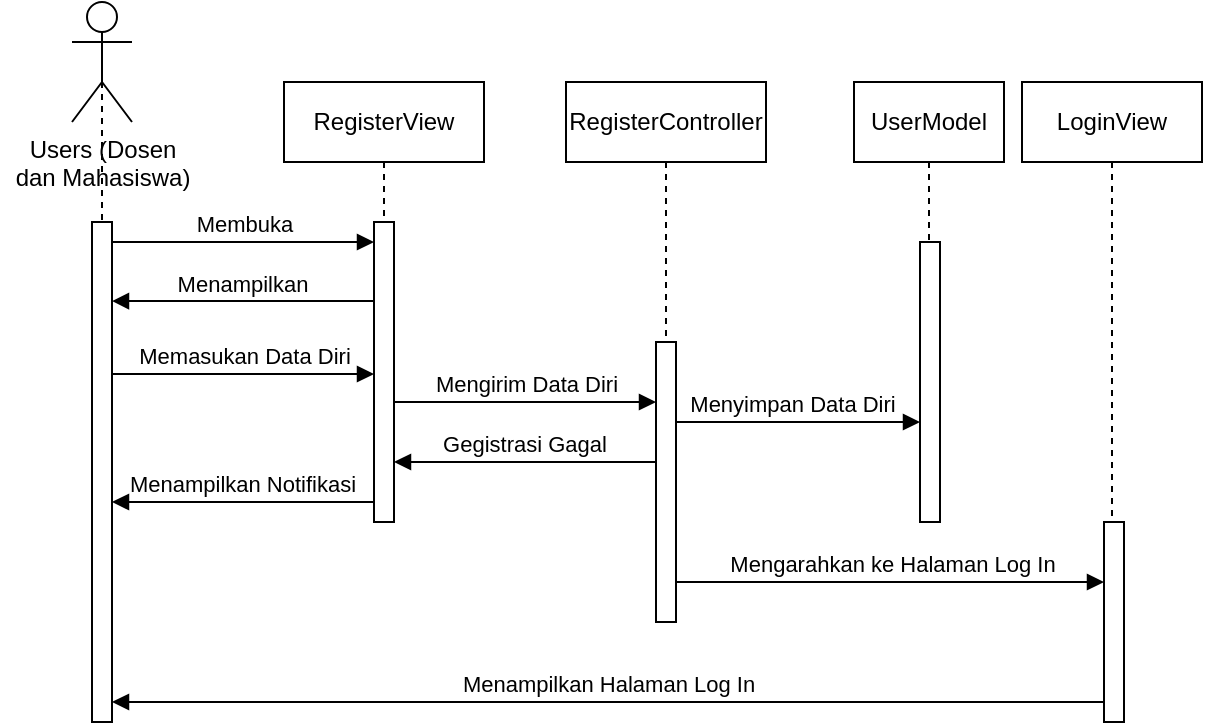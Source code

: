<mxfile version="24.6.3" type="device" pages="3">
  <diagram id="eoxbRWGF0-TOur3BVMoX" name="SequensRegistrasi">
    <mxGraphModel dx="1868" dy="-682" grid="1" gridSize="10" guides="1" tooltips="1" connect="1" arrows="1" fold="1" page="1" pageScale="1" pageWidth="850" pageHeight="1100" math="0" shadow="0">
      <root>
        <mxCell id="0" />
        <mxCell id="1" parent="0" />
        <mxCell id="D6V8cWh_HDPiXtcPG1f6-1" value="RegisterView" style="shape=umlLifeline;perimeter=lifelinePerimeter;whiteSpace=wrap;html=1;container=0;dropTarget=0;collapsible=0;recursiveResize=0;outlineConnect=0;portConstraint=eastwest;newEdgeStyle={&quot;edgeStyle&quot;:&quot;elbowEdgeStyle&quot;,&quot;elbow&quot;:&quot;vertical&quot;,&quot;curved&quot;:0,&quot;rounded&quot;:0};shadow=0;" parent="1" vertex="1">
          <mxGeometry x="56" y="1410" width="100" height="220" as="geometry" />
        </mxCell>
        <mxCell id="D6V8cWh_HDPiXtcPG1f6-2" value="" style="html=1;points=[];perimeter=orthogonalPerimeter;outlineConnect=0;targetShapes=umlLifeline;portConstraint=eastwest;newEdgeStyle={&quot;edgeStyle&quot;:&quot;elbowEdgeStyle&quot;,&quot;elbow&quot;:&quot;vertical&quot;,&quot;curved&quot;:0,&quot;rounded&quot;:0};" parent="D6V8cWh_HDPiXtcPG1f6-1" vertex="1">
          <mxGeometry x="45" y="70" width="10" height="150" as="geometry" />
        </mxCell>
        <mxCell id="D6V8cWh_HDPiXtcPG1f6-3" value="RegisterController" style="shape=umlLifeline;perimeter=lifelinePerimeter;whiteSpace=wrap;html=1;container=0;dropTarget=0;collapsible=0;recursiveResize=0;outlineConnect=0;portConstraint=eastwest;newEdgeStyle={&quot;edgeStyle&quot;:&quot;elbowEdgeStyle&quot;,&quot;elbow&quot;:&quot;vertical&quot;,&quot;curved&quot;:0,&quot;rounded&quot;:0};" parent="1" vertex="1">
          <mxGeometry x="197" y="1410" width="100" height="270" as="geometry" />
        </mxCell>
        <mxCell id="D6V8cWh_HDPiXtcPG1f6-4" value="" style="html=1;points=[];perimeter=orthogonalPerimeter;outlineConnect=0;targetShapes=umlLifeline;portConstraint=eastwest;newEdgeStyle={&quot;edgeStyle&quot;:&quot;elbowEdgeStyle&quot;,&quot;elbow&quot;:&quot;vertical&quot;,&quot;curved&quot;:0,&quot;rounded&quot;:0};" parent="D6V8cWh_HDPiXtcPG1f6-3" vertex="1">
          <mxGeometry x="45" y="130" width="10" height="140" as="geometry" />
        </mxCell>
        <mxCell id="D6V8cWh_HDPiXtcPG1f6-5" value="Mengirim Data Diri" style="html=1;verticalAlign=bottom;endArrow=block;edgeStyle=elbowEdgeStyle;elbow=vertical;curved=0;rounded=0;" parent="1" source="D6V8cWh_HDPiXtcPG1f6-2" target="D6V8cWh_HDPiXtcPG1f6-4" edge="1">
          <mxGeometry x="0.003" relative="1" as="geometry">
            <mxPoint x="211" y="1500" as="sourcePoint" />
            <Array as="points">
              <mxPoint x="206" y="1570" />
            </Array>
            <mxPoint as="offset" />
          </mxGeometry>
        </mxCell>
        <mxCell id="D6V8cWh_HDPiXtcPG1f6-6" value="" style="shape=umlLifeline;perimeter=lifelinePerimeter;whiteSpace=wrap;html=1;container=0;dropTarget=0;collapsible=0;recursiveResize=0;outlineConnect=0;portConstraint=eastwest;newEdgeStyle={&quot;edgeStyle&quot;:&quot;elbowEdgeStyle&quot;,&quot;elbow&quot;:&quot;vertical&quot;,&quot;curved&quot;:0,&quot;rounded&quot;:0};shadow=0;size=0;" parent="1" vertex="1">
          <mxGeometry x="-85" y="1410" width="100" height="320" as="geometry" />
        </mxCell>
        <mxCell id="D6V8cWh_HDPiXtcPG1f6-7" value="" style="html=1;points=[];perimeter=orthogonalPerimeter;outlineConnect=0;targetShapes=umlLifeline;portConstraint=eastwest;newEdgeStyle={&quot;edgeStyle&quot;:&quot;elbowEdgeStyle&quot;,&quot;elbow&quot;:&quot;vertical&quot;,&quot;curved&quot;:0,&quot;rounded&quot;:0};" parent="D6V8cWh_HDPiXtcPG1f6-6" vertex="1">
          <mxGeometry x="45" y="70" width="10" height="250" as="geometry" />
        </mxCell>
        <mxCell id="D6V8cWh_HDPiXtcPG1f6-8" value="Users (Dosen&lt;div&gt;dan Mahasiswa)&lt;/div&gt;" style="shape=umlActor;verticalLabelPosition=bottom;verticalAlign=top;html=1;outlineConnect=0;" parent="1" vertex="1">
          <mxGeometry x="-50" y="1370" width="30" height="60" as="geometry" />
        </mxCell>
        <mxCell id="D6V8cWh_HDPiXtcPG1f6-9" value="Membuka" style="html=1;verticalAlign=bottom;endArrow=block;edgeStyle=elbowEdgeStyle;elbow=vertical;curved=0;rounded=0;" parent="1" source="D6V8cWh_HDPiXtcPG1f6-7" target="D6V8cWh_HDPiXtcPG1f6-2" edge="1">
          <mxGeometry x="0.008" relative="1" as="geometry">
            <mxPoint x="121" y="1500" as="sourcePoint" />
            <Array as="points">
              <mxPoint x="56" y="1490" />
            </Array>
            <mxPoint x="96" y="1575" as="targetPoint" />
            <mxPoint as="offset" />
          </mxGeometry>
        </mxCell>
        <mxCell id="D6V8cWh_HDPiXtcPG1f6-10" value="Memasukan Data Diri" style="html=1;verticalAlign=bottom;endArrow=block;edgeStyle=elbowEdgeStyle;elbow=horizontal;curved=0;rounded=0;" parent="1" edge="1">
          <mxGeometry x="0.008" relative="1" as="geometry">
            <mxPoint x="-30" y="1556" as="sourcePoint" />
            <Array as="points">
              <mxPoint x="66" y="1556" />
            </Array>
            <mxPoint x="101.0" y="1556" as="targetPoint" />
            <mxPoint as="offset" />
          </mxGeometry>
        </mxCell>
        <mxCell id="D6V8cWh_HDPiXtcPG1f6-11" value="UserModel" style="shape=umlLifeline;perimeter=lifelinePerimeter;whiteSpace=wrap;html=1;container=0;dropTarget=0;collapsible=0;recursiveResize=0;outlineConnect=0;portConstraint=eastwest;newEdgeStyle={&quot;edgeStyle&quot;:&quot;elbowEdgeStyle&quot;,&quot;elbow&quot;:&quot;vertical&quot;,&quot;curved&quot;:0,&quot;rounded&quot;:0};" parent="1" vertex="1">
          <mxGeometry x="341" y="1410" width="75" height="220" as="geometry" />
        </mxCell>
        <mxCell id="D6V8cWh_HDPiXtcPG1f6-12" value="" style="html=1;points=[];perimeter=orthogonalPerimeter;outlineConnect=0;targetShapes=umlLifeline;portConstraint=eastwest;newEdgeStyle={&quot;edgeStyle&quot;:&quot;elbowEdgeStyle&quot;,&quot;elbow&quot;:&quot;vertical&quot;,&quot;curved&quot;:0,&quot;rounded&quot;:0};" parent="D6V8cWh_HDPiXtcPG1f6-11" vertex="1">
          <mxGeometry x="33" y="80" width="10" height="140" as="geometry" />
        </mxCell>
        <mxCell id="D6V8cWh_HDPiXtcPG1f6-13" value="Menyimpan Data Diri" style="html=1;verticalAlign=bottom;endArrow=block;edgeStyle=elbowEdgeStyle;elbow=vertical;curved=0;rounded=0;" parent="1" source="D6V8cWh_HDPiXtcPG1f6-4" target="D6V8cWh_HDPiXtcPG1f6-12" edge="1">
          <mxGeometry x="-0.049" relative="1" as="geometry">
            <mxPoint x="256" y="1590" as="sourcePoint" />
            <Array as="points">
              <mxPoint x="346" y="1580" />
            </Array>
            <mxPoint x="386" y="1580" as="targetPoint" />
            <mxPoint as="offset" />
          </mxGeometry>
        </mxCell>
        <mxCell id="D6V8cWh_HDPiXtcPG1f6-14" value="LoginView" style="shape=umlLifeline;perimeter=lifelinePerimeter;whiteSpace=wrap;html=1;container=0;dropTarget=0;collapsible=0;recursiveResize=0;outlineConnect=0;portConstraint=eastwest;newEdgeStyle={&quot;edgeStyle&quot;:&quot;elbowEdgeStyle&quot;,&quot;elbow&quot;:&quot;vertical&quot;,&quot;curved&quot;:0,&quot;rounded&quot;:0};" parent="1" vertex="1">
          <mxGeometry x="425" y="1410" width="90" height="320" as="geometry" />
        </mxCell>
        <mxCell id="D6V8cWh_HDPiXtcPG1f6-15" value="" style="html=1;points=[];perimeter=orthogonalPerimeter;outlineConnect=0;targetShapes=umlLifeline;portConstraint=eastwest;newEdgeStyle={&quot;edgeStyle&quot;:&quot;elbowEdgeStyle&quot;,&quot;elbow&quot;:&quot;vertical&quot;,&quot;curved&quot;:0,&quot;rounded&quot;:0};" parent="D6V8cWh_HDPiXtcPG1f6-14" vertex="1">
          <mxGeometry x="41" y="220" width="10" height="100" as="geometry" />
        </mxCell>
        <mxCell id="D6V8cWh_HDPiXtcPG1f6-16" value="Mengarahkan ke Halaman Log In" style="html=1;verticalAlign=bottom;endArrow=block;edgeStyle=elbowEdgeStyle;elbow=vertical;curved=0;rounded=0;" parent="1" source="D6V8cWh_HDPiXtcPG1f6-4" target="D6V8cWh_HDPiXtcPG1f6-15" edge="1">
          <mxGeometry x="0.007" relative="1" as="geometry">
            <mxPoint x="276" y="1650" as="sourcePoint" />
            <Array as="points">
              <mxPoint x="376" y="1660" />
            </Array>
            <mxPoint x="496" y="1660" as="targetPoint" />
            <mxPoint as="offset" />
          </mxGeometry>
        </mxCell>
        <mxCell id="D6V8cWh_HDPiXtcPG1f6-17" value="Menampilkan Halaman Log In" style="html=1;verticalAlign=bottom;endArrow=block;edgeStyle=elbowEdgeStyle;elbow=vertical;curved=0;rounded=0;" parent="1" source="D6V8cWh_HDPiXtcPG1f6-15" target="D6V8cWh_HDPiXtcPG1f6-7" edge="1">
          <mxGeometry relative="1" as="geometry">
            <mxPoint x="390" y="1720" as="sourcePoint" />
            <Array as="points">
              <mxPoint x="280" y="1720" />
            </Array>
            <mxPoint x="181" y="1720" as="targetPoint" />
            <mxPoint as="offset" />
          </mxGeometry>
        </mxCell>
        <mxCell id="ikSKjplr-_Tyiwpe01o6-13" value="Menampilkan" style="html=1;verticalAlign=bottom;endArrow=block;edgeStyle=elbowEdgeStyle;elbow=vertical;curved=0;rounded=0;" edge="1" parent="1" source="D6V8cWh_HDPiXtcPG1f6-2" target="D6V8cWh_HDPiXtcPG1f6-7">
          <mxGeometry x="0.008" relative="1" as="geometry">
            <mxPoint x="-30" y="1519.55" as="sourcePoint" />
            <Array as="points">
              <mxPoint x="56" y="1519.55" />
            </Array>
            <mxPoint x="101" y="1519.55" as="targetPoint" />
            <mxPoint as="offset" />
          </mxGeometry>
        </mxCell>
        <mxCell id="0-UKa4sEJyGn88Qx-o0v-1" value="Gegistrasi Gagal" style="html=1;verticalAlign=bottom;endArrow=block;edgeStyle=elbowEdgeStyle;elbow=vertical;curved=0;rounded=0;" edge="1" parent="1" source="D6V8cWh_HDPiXtcPG1f6-4" target="D6V8cWh_HDPiXtcPG1f6-2">
          <mxGeometry x="0.008" relative="1" as="geometry">
            <mxPoint x="241" y="1610.45" as="sourcePoint" />
            <Array as="points">
              <mxPoint x="190" y="1600" />
            </Array>
            <mxPoint x="110" y="1610.45" as="targetPoint" />
            <mxPoint as="offset" />
          </mxGeometry>
        </mxCell>
        <mxCell id="0-UKa4sEJyGn88Qx-o0v-2" value="Menampilkan Notifikasi" style="html=1;verticalAlign=bottom;endArrow=block;edgeStyle=elbowEdgeStyle;elbow=vertical;curved=0;rounded=0;" edge="1" parent="1" source="D6V8cWh_HDPiXtcPG1f6-2" target="D6V8cWh_HDPiXtcPG1f6-7">
          <mxGeometry x="0.008" relative="1" as="geometry">
            <mxPoint x="91" y="1620" as="sourcePoint" />
            <Array as="points">
              <mxPoint x="39" y="1620" />
            </Array>
            <mxPoint x="-40" y="1620" as="targetPoint" />
            <mxPoint as="offset" />
          </mxGeometry>
        </mxCell>
      </root>
    </mxGraphModel>
  </diagram>
  <diagram name="SequensMahasiswa" id="2YBvvXClWsGukQMizWep">
    <mxGraphModel dx="2343" dy="613" grid="1" gridSize="10" guides="1" tooltips="1" connect="1" arrows="1" fold="1" page="1" pageScale="1" pageWidth="850" pageHeight="1100" math="0" shadow="0">
      <root>
        <mxCell id="0" />
        <mxCell id="1" parent="0" />
        <mxCell id="aM9ryv3xv72pqoxQDRHE-1" value="LoginView" style="shape=umlLifeline;perimeter=lifelinePerimeter;whiteSpace=wrap;html=1;container=0;dropTarget=0;collapsible=0;recursiveResize=0;outlineConnect=0;portConstraint=eastwest;newEdgeStyle={&quot;edgeStyle&quot;:&quot;elbowEdgeStyle&quot;,&quot;elbow&quot;:&quot;vertical&quot;,&quot;curved&quot;:0,&quot;rounded&quot;:0};shadow=0;" parent="1" vertex="1">
          <mxGeometry x="40" y="40" width="100" height="240" as="geometry" />
        </mxCell>
        <mxCell id="aM9ryv3xv72pqoxQDRHE-2" value="" style="html=1;points=[];perimeter=orthogonalPerimeter;outlineConnect=0;targetShapes=umlLifeline;portConstraint=eastwest;newEdgeStyle={&quot;edgeStyle&quot;:&quot;elbowEdgeStyle&quot;,&quot;elbow&quot;:&quot;vertical&quot;,&quot;curved&quot;:0,&quot;rounded&quot;:0};" parent="aM9ryv3xv72pqoxQDRHE-1" vertex="1">
          <mxGeometry x="45" y="70" width="10" height="170" as="geometry" />
        </mxCell>
        <mxCell id="aM9ryv3xv72pqoxQDRHE-5" value="LoginController" style="shape=umlLifeline;perimeter=lifelinePerimeter;whiteSpace=wrap;html=1;container=0;dropTarget=0;collapsible=0;recursiveResize=0;outlineConnect=0;portConstraint=eastwest;newEdgeStyle={&quot;edgeStyle&quot;:&quot;elbowEdgeStyle&quot;,&quot;elbow&quot;:&quot;vertical&quot;,&quot;curved&quot;:0,&quot;rounded&quot;:0};" parent="1" vertex="1">
          <mxGeometry x="181" y="40" width="100" height="270" as="geometry" />
        </mxCell>
        <mxCell id="aM9ryv3xv72pqoxQDRHE-6" value="" style="html=1;points=[];perimeter=orthogonalPerimeter;outlineConnect=0;targetShapes=umlLifeline;portConstraint=eastwest;newEdgeStyle={&quot;edgeStyle&quot;:&quot;elbowEdgeStyle&quot;,&quot;elbow&quot;:&quot;vertical&quot;,&quot;curved&quot;:0,&quot;rounded&quot;:0};" parent="aM9ryv3xv72pqoxQDRHE-5" vertex="1">
          <mxGeometry x="45" y="130" width="10" height="140" as="geometry" />
        </mxCell>
        <mxCell id="aM9ryv3xv72pqoxQDRHE-7" value="Mengirim Kredensial" style="html=1;verticalAlign=bottom;endArrow=block;edgeStyle=elbowEdgeStyle;elbow=vertical;curved=0;rounded=0;" parent="1" source="aM9ryv3xv72pqoxQDRHE-2" target="aM9ryv3xv72pqoxQDRHE-6" edge="1">
          <mxGeometry x="0.003" relative="1" as="geometry">
            <mxPoint x="195" y="130" as="sourcePoint" />
            <Array as="points">
              <mxPoint x="190" y="200" />
            </Array>
            <mxPoint as="offset" />
          </mxGeometry>
        </mxCell>
        <mxCell id="pUcj7qirdeabgJGMprT9-6" value="" style="shape=umlLifeline;perimeter=lifelinePerimeter;whiteSpace=wrap;html=1;container=0;dropTarget=0;collapsible=0;recursiveResize=0;outlineConnect=0;portConstraint=eastwest;newEdgeStyle={&quot;edgeStyle&quot;:&quot;elbowEdgeStyle&quot;,&quot;elbow&quot;:&quot;vertical&quot;,&quot;curved&quot;:0,&quot;rounded&quot;:0};shadow=0;size=0;" parent="1" vertex="1">
          <mxGeometry x="-101" y="40" width="100" height="700" as="geometry" />
        </mxCell>
        <mxCell id="pUcj7qirdeabgJGMprT9-7" value="" style="html=1;points=[];perimeter=orthogonalPerimeter;outlineConnect=0;targetShapes=umlLifeline;portConstraint=eastwest;newEdgeStyle={&quot;edgeStyle&quot;:&quot;elbowEdgeStyle&quot;,&quot;elbow&quot;:&quot;vertical&quot;,&quot;curved&quot;:0,&quot;rounded&quot;:0};" parent="pUcj7qirdeabgJGMprT9-6" vertex="1">
          <mxGeometry x="45" y="70" width="10" height="630" as="geometry" />
        </mxCell>
        <mxCell id="pUcj7qirdeabgJGMprT9-1" value="Mahasiswa" style="shape=umlActor;verticalLabelPosition=bottom;verticalAlign=top;html=1;outlineConnect=0;" parent="1" vertex="1">
          <mxGeometry x="-66" width="30" height="60" as="geometry" />
        </mxCell>
        <mxCell id="pUcj7qirdeabgJGMprT9-9" value="Membuka" style="html=1;verticalAlign=bottom;endArrow=block;edgeStyle=elbowEdgeStyle;elbow=vertical;curved=0;rounded=0;" parent="1" source="pUcj7qirdeabgJGMprT9-7" target="aM9ryv3xv72pqoxQDRHE-2" edge="1">
          <mxGeometry x="0.008" relative="1" as="geometry">
            <mxPoint x="105" y="130" as="sourcePoint" />
            <Array as="points">
              <mxPoint x="40" y="120" />
            </Array>
            <mxPoint x="80" y="205" as="targetPoint" />
            <mxPoint as="offset" />
          </mxGeometry>
        </mxCell>
        <mxCell id="pUcj7qirdeabgJGMprT9-10" value="Memasukan Kredensial" style="html=1;verticalAlign=bottom;endArrow=block;edgeStyle=elbowEdgeStyle;elbow=horizontal;curved=0;rounded=0;" parent="1" source="pUcj7qirdeabgJGMprT9-7" target="aM9ryv3xv72pqoxQDRHE-2" edge="1">
          <mxGeometry x="0.008" relative="1" as="geometry">
            <mxPoint x="-5" y="130" as="sourcePoint" />
            <Array as="points">
              <mxPoint x="20" y="180" />
            </Array>
            <mxPoint x="95" y="130" as="targetPoint" />
            <mxPoint as="offset" />
          </mxGeometry>
        </mxCell>
        <mxCell id="pUcj7qirdeabgJGMprT9-12" value="UserModel" style="shape=umlLifeline;perimeter=lifelinePerimeter;whiteSpace=wrap;html=1;container=0;dropTarget=0;collapsible=0;recursiveResize=0;outlineConnect=0;portConstraint=eastwest;newEdgeStyle={&quot;edgeStyle&quot;:&quot;elbowEdgeStyle&quot;,&quot;elbow&quot;:&quot;vertical&quot;,&quot;curved&quot;:0,&quot;rounded&quot;:0};" parent="1" vertex="1">
          <mxGeometry x="325" y="40" width="75" height="220" as="geometry" />
        </mxCell>
        <mxCell id="pUcj7qirdeabgJGMprT9-13" value="" style="html=1;points=[];perimeter=orthogonalPerimeter;outlineConnect=0;targetShapes=umlLifeline;portConstraint=eastwest;newEdgeStyle={&quot;edgeStyle&quot;:&quot;elbowEdgeStyle&quot;,&quot;elbow&quot;:&quot;vertical&quot;,&quot;curved&quot;:0,&quot;rounded&quot;:0};" parent="pUcj7qirdeabgJGMprT9-12" vertex="1">
          <mxGeometry x="33" y="80" width="10" height="140" as="geometry" />
        </mxCell>
        <mxCell id="pUcj7qirdeabgJGMprT9-14" value="Validasi Kredensial" style="html=1;verticalAlign=bottom;endArrow=block;edgeStyle=elbowEdgeStyle;elbow=vertical;curved=0;rounded=0;" parent="1" source="aM9ryv3xv72pqoxQDRHE-6" target="pUcj7qirdeabgJGMprT9-13" edge="1">
          <mxGeometry x="0.003" relative="1" as="geometry">
            <mxPoint x="240" y="220" as="sourcePoint" />
            <Array as="points">
              <mxPoint x="330" y="210" />
            </Array>
            <mxPoint x="370" y="210" as="targetPoint" />
            <mxPoint as="offset" />
          </mxGeometry>
        </mxCell>
        <mxCell id="pUcj7qirdeabgJGMprT9-15" value="Informasi User" style="html=1;verticalAlign=bottom;endArrow=block;edgeStyle=elbowEdgeStyle;elbow=vertical;curved=0;rounded=0;" parent="1" source="pUcj7qirdeabgJGMprT9-13" edge="1">
          <mxGeometry relative="1" as="geometry">
            <mxPoint x="250" y="230" as="sourcePoint" />
            <Array as="points">
              <mxPoint x="350" y="240" />
            </Array>
            <mxPoint x="240" y="240" as="targetPoint" />
            <mxPoint as="offset" />
          </mxGeometry>
        </mxCell>
        <mxCell id="pUcj7qirdeabgJGMprT9-16" value="HomeView" style="shape=umlLifeline;perimeter=lifelinePerimeter;whiteSpace=wrap;html=1;container=0;dropTarget=0;collapsible=0;recursiveResize=0;outlineConnect=0;portConstraint=eastwest;newEdgeStyle={&quot;edgeStyle&quot;:&quot;elbowEdgeStyle&quot;,&quot;elbow&quot;:&quot;vertical&quot;,&quot;curved&quot;:0,&quot;rounded&quot;:0};" parent="1" vertex="1">
          <mxGeometry x="409" y="40" width="90" height="320" as="geometry" />
        </mxCell>
        <mxCell id="pUcj7qirdeabgJGMprT9-17" value="" style="html=1;points=[];perimeter=orthogonalPerimeter;outlineConnect=0;targetShapes=umlLifeline;portConstraint=eastwest;newEdgeStyle={&quot;edgeStyle&quot;:&quot;elbowEdgeStyle&quot;,&quot;elbow&quot;:&quot;vertical&quot;,&quot;curved&quot;:0,&quot;rounded&quot;:0};" parent="pUcj7qirdeabgJGMprT9-16" vertex="1">
          <mxGeometry x="41" y="220" width="10" height="100" as="geometry" />
        </mxCell>
        <mxCell id="pUcj7qirdeabgJGMprT9-18" value="Mengarahkan ke Menu Permainan" style="html=1;verticalAlign=bottom;endArrow=block;edgeStyle=elbowEdgeStyle;elbow=vertical;curved=0;rounded=0;" parent="1" source="aM9ryv3xv72pqoxQDRHE-6" target="pUcj7qirdeabgJGMprT9-17" edge="1">
          <mxGeometry x="0.007" relative="1" as="geometry">
            <mxPoint x="260" y="280" as="sourcePoint" />
            <Array as="points">
              <mxPoint x="360" y="290" />
            </Array>
            <mxPoint x="480" y="290" as="targetPoint" />
            <mxPoint as="offset" />
          </mxGeometry>
        </mxCell>
        <mxCell id="pUcj7qirdeabgJGMprT9-19" value="Menampilkan Menu Permainan" style="html=1;verticalAlign=bottom;endArrow=block;edgeStyle=elbowEdgeStyle;elbow=vertical;curved=0;rounded=0;" parent="1" source="pUcj7qirdeabgJGMprT9-17" target="pUcj7qirdeabgJGMprT9-7" edge="1">
          <mxGeometry x="0.001" relative="1" as="geometry">
            <mxPoint x="480" y="350" as="sourcePoint" />
            <Array as="points">
              <mxPoint x="370" y="350" />
            </Array>
            <mxPoint x="-40" y="350" as="targetPoint" />
            <mxPoint as="offset" />
          </mxGeometry>
        </mxCell>
        <mxCell id="pUcj7qirdeabgJGMprT9-20" value="ShowFloorController" style="shape=umlLifeline;perimeter=lifelinePerimeter;whiteSpace=wrap;html=1;container=0;dropTarget=0;collapsible=0;recursiveResize=0;outlineConnect=0;portConstraint=eastwest;newEdgeStyle={&quot;edgeStyle&quot;:&quot;elbowEdgeStyle&quot;,&quot;elbow&quot;:&quot;vertical&quot;,&quot;curved&quot;:0,&quot;rounded&quot;:0};" parent="1" vertex="1">
          <mxGeometry x="509" y="40" width="130" height="450" as="geometry" />
        </mxCell>
        <mxCell id="pUcj7qirdeabgJGMprT9-21" value="" style="html=1;points=[];perimeter=orthogonalPerimeter;outlineConnect=0;targetShapes=umlLifeline;portConstraint=eastwest;newEdgeStyle={&quot;edgeStyle&quot;:&quot;elbowEdgeStyle&quot;,&quot;elbow&quot;:&quot;vertical&quot;,&quot;curved&quot;:0,&quot;rounded&quot;:0};" parent="pUcj7qirdeabgJGMprT9-20" vertex="1">
          <mxGeometry x="60" y="320" width="10" height="130" as="geometry" />
        </mxCell>
        <mxCell id="pUcj7qirdeabgJGMprT9-22" value="Memilih Lantai" style="html=1;verticalAlign=bottom;endArrow=block;edgeStyle=elbowEdgeStyle;elbow=vertical;curved=0;rounded=0;" parent="1" source="pUcj7qirdeabgJGMprT9-7" edge="1">
          <mxGeometry x="0.004" relative="1" as="geometry">
            <mxPoint x="-20" y="390" as="sourcePoint" />
            <Array as="points">
              <mxPoint x="104" y="390" />
            </Array>
            <mxPoint x="570" y="390" as="targetPoint" />
            <mxPoint as="offset" />
          </mxGeometry>
        </mxCell>
        <mxCell id="pUcj7qirdeabgJGMprT9-23" value="FloorModel" style="shape=umlLifeline;perimeter=lifelinePerimeter;whiteSpace=wrap;html=1;container=0;dropTarget=0;collapsible=0;recursiveResize=0;outlineConnect=0;portConstraint=eastwest;newEdgeStyle={&quot;edgeStyle&quot;:&quot;elbowEdgeStyle&quot;,&quot;elbow&quot;:&quot;vertical&quot;,&quot;curved&quot;:0,&quot;rounded&quot;:0};" parent="1" vertex="1">
          <mxGeometry x="659" y="40" width="80" height="410" as="geometry" />
        </mxCell>
        <mxCell id="pUcj7qirdeabgJGMprT9-24" value="" style="html=1;points=[];perimeter=orthogonalPerimeter;outlineConnect=0;targetShapes=umlLifeline;portConstraint=eastwest;newEdgeStyle={&quot;edgeStyle&quot;:&quot;elbowEdgeStyle&quot;,&quot;elbow&quot;:&quot;vertical&quot;,&quot;curved&quot;:0,&quot;rounded&quot;:0};" parent="pUcj7qirdeabgJGMprT9-23" vertex="1">
          <mxGeometry x="35" y="320" width="10" height="90" as="geometry" />
        </mxCell>
        <mxCell id="pUcj7qirdeabgJGMprT9-26" value="Mendapatkan Detail&lt;div&gt;Lantai&lt;/div&gt;" style="html=1;verticalAlign=bottom;endArrow=block;edgeStyle=elbowEdgeStyle;elbow=vertical;curved=0;rounded=0;" parent="1" source="pUcj7qirdeabgJGMprT9-24" edge="1">
          <mxGeometry x="0.008" relative="1" as="geometry">
            <mxPoint x="668" y="420" as="sourcePoint" />
            <Array as="points">
              <mxPoint x="660" y="420" />
            </Array>
            <mxPoint x="580" y="420" as="targetPoint" />
            <mxPoint as="offset" />
          </mxGeometry>
        </mxCell>
        <mxCell id="pUcj7qirdeabgJGMprT9-29" value="Floor View" style="shape=umlLifeline;perimeter=lifelinePerimeter;whiteSpace=wrap;html=1;container=0;dropTarget=0;collapsible=0;recursiveResize=0;outlineConnect=0;portConstraint=eastwest;newEdgeStyle={&quot;edgeStyle&quot;:&quot;elbowEdgeStyle&quot;,&quot;elbow&quot;:&quot;vertical&quot;,&quot;curved&quot;:0,&quot;rounded&quot;:0};" parent="1" vertex="1">
          <mxGeometry x="750" y="40" width="80" height="610" as="geometry" />
        </mxCell>
        <mxCell id="pUcj7qirdeabgJGMprT9-30" value="" style="html=1;points=[];perimeter=orthogonalPerimeter;outlineConnect=0;targetShapes=umlLifeline;portConstraint=eastwest;newEdgeStyle={&quot;edgeStyle&quot;:&quot;elbowEdgeStyle&quot;,&quot;elbow&quot;:&quot;vertical&quot;,&quot;curved&quot;:0,&quot;rounded&quot;:0};" parent="pUcj7qirdeabgJGMprT9-29" vertex="1">
          <mxGeometry x="35" y="400" width="10" height="210" as="geometry" />
        </mxCell>
        <mxCell id="pUcj7qirdeabgJGMprT9-31" value="Mengirimkan Detail Lantai" style="html=1;verticalAlign=bottom;endArrow=block;edgeStyle=elbowEdgeStyle;elbow=vertical;curved=0;rounded=0;" parent="1" source="pUcj7qirdeabgJGMprT9-21" target="pUcj7qirdeabgJGMprT9-30" edge="1">
          <mxGeometry x="0.007" relative="1" as="geometry">
            <mxPoint x="600" y="470" as="sourcePoint" />
            <Array as="points">
              <mxPoint x="724" y="470" />
            </Array>
            <mxPoint x="814" y="470" as="targetPoint" />
            <mxPoint as="offset" />
          </mxGeometry>
        </mxCell>
        <mxCell id="pUcj7qirdeabgJGMprT9-32" value="Menampilkan Quest Lantai yang Dipilih" style="html=1;verticalAlign=bottom;endArrow=block;edgeStyle=elbowEdgeStyle;elbow=vertical;curved=0;rounded=0;" parent="1" source="pUcj7qirdeabgJGMprT9-30" target="pUcj7qirdeabgJGMprT9-7" edge="1">
          <mxGeometry x="0.001" relative="1" as="geometry">
            <mxPoint x="790" y="520" as="sourcePoint" />
            <Array as="points">
              <mxPoint x="406" y="520" />
            </Array>
            <mxPoint x="-10" y="520" as="targetPoint" />
            <mxPoint as="offset" />
          </mxGeometry>
        </mxCell>
        <mxCell id="pUcj7qirdeabgJGMprT9-33" value="Menjawab Quest" style="html=1;verticalAlign=bottom;endArrow=block;edgeStyle=elbowEdgeStyle;elbow=vertical;curved=0;rounded=0;" parent="1" source="pUcj7qirdeabgJGMprT9-7" target="pUcj7qirdeabgJGMprT9-30" edge="1">
          <mxGeometry x="0.004" relative="1" as="geometry">
            <mxPoint x="-50" y="560" as="sourcePoint" />
            <Array as="points">
              <mxPoint x="149" y="560" />
            </Array>
            <mxPoint x="615" y="560" as="targetPoint" />
            <mxPoint as="offset" />
          </mxGeometry>
        </mxCell>
        <mxCell id="pUcj7qirdeabgJGMprT9-34" value="CorrectFloorController" style="shape=umlLifeline;perimeter=lifelinePerimeter;whiteSpace=wrap;html=1;container=0;dropTarget=0;collapsible=0;recursiveResize=0;outlineConnect=0;portConstraint=eastwest;newEdgeStyle={&quot;edgeStyle&quot;:&quot;elbowEdgeStyle&quot;,&quot;elbow&quot;:&quot;vertical&quot;,&quot;curved&quot;:0,&quot;rounded&quot;:0};" parent="1" vertex="1">
          <mxGeometry x="840" y="40" width="140" height="630" as="geometry" />
        </mxCell>
        <mxCell id="pUcj7qirdeabgJGMprT9-35" value="" style="html=1;points=[];perimeter=orthogonalPerimeter;outlineConnect=0;targetShapes=umlLifeline;portConstraint=eastwest;newEdgeStyle={&quot;edgeStyle&quot;:&quot;elbowEdgeStyle&quot;,&quot;elbow&quot;:&quot;vertical&quot;,&quot;curved&quot;:0,&quot;rounded&quot;:0};" parent="pUcj7qirdeabgJGMprT9-34" vertex="1">
          <mxGeometry x="65" y="520" width="10" height="110" as="geometry" />
        </mxCell>
        <mxCell id="pUcj7qirdeabgJGMprT9-36" value="Mengoreksi&lt;div&gt;Jawaban dan&lt;br&gt;Membuat Score&lt;/div&gt;" style="html=1;verticalAlign=bottom;endArrow=block;edgeStyle=elbowEdgeStyle;elbow=vertical;curved=0;rounded=0;" parent="1" source="pUcj7qirdeabgJGMprT9-30" target="pUcj7qirdeabgJGMprT9-35" edge="1">
          <mxGeometry x="0.007" relative="1" as="geometry">
            <mxPoint x="807" y="600" as="sourcePoint" />
            <Array as="points">
              <mxPoint x="860" y="580" />
            </Array>
            <mxPoint x="1013" y="600" as="targetPoint" />
            <mxPoint as="offset" />
          </mxGeometry>
        </mxCell>
        <mxCell id="pUcj7qirdeabgJGMprT9-39" value="Score Model" style="shape=umlLifeline;perimeter=lifelinePerimeter;whiteSpace=wrap;html=1;container=0;dropTarget=0;collapsible=0;recursiveResize=0;outlineConnect=0;portConstraint=eastwest;newEdgeStyle={&quot;edgeStyle&quot;:&quot;elbowEdgeStyle&quot;,&quot;elbow&quot;:&quot;vertical&quot;,&quot;curved&quot;:0,&quot;rounded&quot;:0};" parent="1" vertex="1">
          <mxGeometry x="990" y="40" width="90" height="590" as="geometry" />
        </mxCell>
        <mxCell id="pUcj7qirdeabgJGMprT9-40" value="" style="html=1;points=[];perimeter=orthogonalPerimeter;outlineConnect=0;targetShapes=umlLifeline;portConstraint=eastwest;newEdgeStyle={&quot;edgeStyle&quot;:&quot;elbowEdgeStyle&quot;,&quot;elbow&quot;:&quot;vertical&quot;,&quot;curved&quot;:0,&quot;rounded&quot;:0};" parent="pUcj7qirdeabgJGMprT9-39" vertex="1">
          <mxGeometry x="40" y="540" width="10" height="50" as="geometry" />
        </mxCell>
        <mxCell id="pUcj7qirdeabgJGMprT9-41" value="Menyimpan Score&lt;br&gt;Lantai 4" style="html=1;verticalAlign=bottom;endArrow=block;edgeStyle=elbowEdgeStyle;elbow=vertical;curved=0;rounded=0;" parent="1" source="pUcj7qirdeabgJGMprT9-35" target="pUcj7qirdeabgJGMprT9-40" edge="1">
          <mxGeometry x="0.007" relative="1" as="geometry">
            <mxPoint x="930" y="610" as="sourcePoint" />
            <Array as="points">
              <mxPoint x="995" y="610" />
            </Array>
            <mxPoint x="1040" y="610" as="targetPoint" />
            <mxPoint as="offset" />
          </mxGeometry>
        </mxCell>
        <mxCell id="pUcj7qirdeabgJGMprT9-42" value="ScoreView" style="shape=umlLifeline;perimeter=lifelinePerimeter;whiteSpace=wrap;html=1;container=0;dropTarget=0;collapsible=0;recursiveResize=0;outlineConnect=0;portConstraint=eastwest;newEdgeStyle={&quot;edgeStyle&quot;:&quot;elbowEdgeStyle&quot;,&quot;elbow&quot;:&quot;vertical&quot;,&quot;curved&quot;:0,&quot;rounded&quot;:0};" parent="1" vertex="1">
          <mxGeometry x="1090" y="40" width="90" height="690" as="geometry" />
        </mxCell>
        <mxCell id="pUcj7qirdeabgJGMprT9-43" value="" style="html=1;points=[];perimeter=orthogonalPerimeter;outlineConnect=0;targetShapes=umlLifeline;portConstraint=eastwest;newEdgeStyle={&quot;edgeStyle&quot;:&quot;elbowEdgeStyle&quot;,&quot;elbow&quot;:&quot;vertical&quot;,&quot;curved&quot;:0,&quot;rounded&quot;:0};" parent="pUcj7qirdeabgJGMprT9-42" vertex="1">
          <mxGeometry x="40" y="600" width="10" height="90" as="geometry" />
        </mxCell>
        <mxCell id="pUcj7qirdeabgJGMprT9-44" value="&lt;div&gt;Mengirim Score Lantai 4&lt;/div&gt;" style="html=1;verticalAlign=bottom;endArrow=block;edgeStyle=elbowEdgeStyle;elbow=vertical;curved=0;rounded=0;" parent="1" source="pUcj7qirdeabgJGMprT9-35" target="pUcj7qirdeabgJGMprT9-43" edge="1">
          <mxGeometry x="0.007" relative="1" as="geometry">
            <mxPoint x="1030" y="660" as="sourcePoint" />
            <Array as="points">
              <mxPoint x="1090" y="660" />
            </Array>
            <mxPoint x="1195" y="640" as="targetPoint" />
            <mxPoint as="offset" />
          </mxGeometry>
        </mxCell>
        <mxCell id="pUcj7qirdeabgJGMprT9-45" value="Menampilkan Score" style="html=1;verticalAlign=bottom;endArrow=block;edgeStyle=elbowEdgeStyle;elbow=vertical;curved=0;rounded=0;" parent="1" source="pUcj7qirdeabgJGMprT9-43" target="pUcj7qirdeabgJGMprT9-7" edge="1">
          <mxGeometry x="0.001" relative="1" as="geometry">
            <mxPoint x="1134.5" y="713" as="sourcePoint" />
            <Array as="points">
              <mxPoint x="542" y="713" />
            </Array>
            <mxPoint x="90" y="713" as="targetPoint" />
            <mxPoint as="offset" />
          </mxGeometry>
        </mxCell>
        <mxCell id="rBpO-0qqt22LBHNxqscn-1" value="Menampilkan" style="html=1;verticalAlign=bottom;endArrow=block;edgeStyle=elbowEdgeStyle;elbow=horizontal;curved=0;rounded=0;" edge="1" parent="1" source="aM9ryv3xv72pqoxQDRHE-2" target="pUcj7qirdeabgJGMprT9-7">
          <mxGeometry x="0.011" relative="1" as="geometry">
            <mxPoint x="-30" y="100" as="sourcePoint" />
            <Array as="points">
              <mxPoint x="30" y="150" />
            </Array>
            <mxPoint x="101" y="100" as="targetPoint" />
            <mxPoint as="offset" />
          </mxGeometry>
        </mxCell>
        <mxCell id="rBpO-0qqt22LBHNxqscn-3" value="Log In Gagal" style="html=1;verticalAlign=bottom;endArrow=block;edgeStyle=elbowEdgeStyle;elbow=vertical;curved=0;rounded=0;" edge="1" parent="1" source="aM9ryv3xv72pqoxQDRHE-6" target="aM9ryv3xv72pqoxQDRHE-2">
          <mxGeometry relative="1" as="geometry">
            <mxPoint x="218" y="260" as="sourcePoint" />
            <Array as="points">
              <mxPoint x="210" y="260" />
            </Array>
            <mxPoint x="100" y="260" as="targetPoint" />
            <mxPoint as="offset" />
          </mxGeometry>
        </mxCell>
        <mxCell id="rBpO-0qqt22LBHNxqscn-4" value="Menampilkan Notifikasi" style="html=1;verticalAlign=bottom;endArrow=block;edgeStyle=elbowEdgeStyle;elbow=vertical;curved=0;rounded=0;" edge="1" parent="1" source="aM9ryv3xv72pqoxQDRHE-2" target="pUcj7qirdeabgJGMprT9-7">
          <mxGeometry relative="1" as="geometry">
            <mxPoint x="81" y="280" as="sourcePoint" />
            <Array as="points">
              <mxPoint x="20" y="270" />
            </Array>
            <mxPoint x="-50" y="280" as="targetPoint" />
            <mxPoint as="offset" />
          </mxGeometry>
        </mxCell>
      </root>
    </mxGraphModel>
  </diagram>
  <diagram id="T99pWeR5EJFqNfCp5zca" name="SequensDosen">
    <mxGraphModel dx="2343" dy="613" grid="1" gridSize="10" guides="1" tooltips="1" connect="1" arrows="1" fold="1" page="1" pageScale="1" pageWidth="850" pageHeight="1100" math="0" shadow="0">
      <root>
        <mxCell id="0" />
        <mxCell id="1" parent="0" />
        <mxCell id="7VI-zOE5uNCrBiPyi5Pl-1" value="LoginView" style="shape=umlLifeline;perimeter=lifelinePerimeter;whiteSpace=wrap;html=1;container=0;dropTarget=0;collapsible=0;recursiveResize=0;outlineConnect=0;portConstraint=eastwest;newEdgeStyle={&quot;edgeStyle&quot;:&quot;elbowEdgeStyle&quot;,&quot;elbow&quot;:&quot;vertical&quot;,&quot;curved&quot;:0,&quot;rounded&quot;:0};shadow=0;" parent="1" vertex="1">
          <mxGeometry x="53" y="880" width="100" height="240" as="geometry" />
        </mxCell>
        <mxCell id="7VI-zOE5uNCrBiPyi5Pl-2" value="" style="html=1;points=[];perimeter=orthogonalPerimeter;outlineConnect=0;targetShapes=umlLifeline;portConstraint=eastwest;newEdgeStyle={&quot;edgeStyle&quot;:&quot;elbowEdgeStyle&quot;,&quot;elbow&quot;:&quot;vertical&quot;,&quot;curved&quot;:0,&quot;rounded&quot;:0};" parent="7VI-zOE5uNCrBiPyi5Pl-1" vertex="1">
          <mxGeometry x="45" y="70" width="10" height="170" as="geometry" />
        </mxCell>
        <mxCell id="7VI-zOE5uNCrBiPyi5Pl-3" value="LoginController" style="shape=umlLifeline;perimeter=lifelinePerimeter;whiteSpace=wrap;html=1;container=0;dropTarget=0;collapsible=0;recursiveResize=0;outlineConnect=0;portConstraint=eastwest;newEdgeStyle={&quot;edgeStyle&quot;:&quot;elbowEdgeStyle&quot;,&quot;elbow&quot;:&quot;vertical&quot;,&quot;curved&quot;:0,&quot;rounded&quot;:0};" parent="1" vertex="1">
          <mxGeometry x="194" y="880" width="100" height="270" as="geometry" />
        </mxCell>
        <mxCell id="7VI-zOE5uNCrBiPyi5Pl-4" value="" style="html=1;points=[];perimeter=orthogonalPerimeter;outlineConnect=0;targetShapes=umlLifeline;portConstraint=eastwest;newEdgeStyle={&quot;edgeStyle&quot;:&quot;elbowEdgeStyle&quot;,&quot;elbow&quot;:&quot;vertical&quot;,&quot;curved&quot;:0,&quot;rounded&quot;:0};" parent="7VI-zOE5uNCrBiPyi5Pl-3" vertex="1">
          <mxGeometry x="45" y="130" width="10" height="140" as="geometry" />
        </mxCell>
        <mxCell id="7VI-zOE5uNCrBiPyi5Pl-5" value="Mengirim Kredensial" style="html=1;verticalAlign=bottom;endArrow=block;edgeStyle=elbowEdgeStyle;elbow=vertical;curved=0;rounded=0;" parent="1" source="7VI-zOE5uNCrBiPyi5Pl-2" target="7VI-zOE5uNCrBiPyi5Pl-4" edge="1">
          <mxGeometry x="0.003" relative="1" as="geometry">
            <mxPoint x="208" y="970" as="sourcePoint" />
            <Array as="points">
              <mxPoint x="203" y="1040" />
            </Array>
            <mxPoint as="offset" />
          </mxGeometry>
        </mxCell>
        <mxCell id="7VI-zOE5uNCrBiPyi5Pl-6" value="" style="shape=umlLifeline;perimeter=lifelinePerimeter;whiteSpace=wrap;html=1;container=0;dropTarget=0;collapsible=0;recursiveResize=0;outlineConnect=0;portConstraint=eastwest;newEdgeStyle={&quot;edgeStyle&quot;:&quot;elbowEdgeStyle&quot;,&quot;elbow&quot;:&quot;vertical&quot;,&quot;curved&quot;:0,&quot;rounded&quot;:0};shadow=0;size=0;" parent="1" vertex="1">
          <mxGeometry x="-88" y="880" width="100" height="400" as="geometry" />
        </mxCell>
        <mxCell id="7VI-zOE5uNCrBiPyi5Pl-7" value="" style="html=1;points=[];perimeter=orthogonalPerimeter;outlineConnect=0;targetShapes=umlLifeline;portConstraint=eastwest;newEdgeStyle={&quot;edgeStyle&quot;:&quot;elbowEdgeStyle&quot;,&quot;elbow&quot;:&quot;vertical&quot;,&quot;curved&quot;:0,&quot;rounded&quot;:0};" parent="7VI-zOE5uNCrBiPyi5Pl-6" vertex="1">
          <mxGeometry x="45" y="70" width="10" height="330" as="geometry" />
        </mxCell>
        <mxCell id="7VI-zOE5uNCrBiPyi5Pl-8" value="Dosen" style="shape=umlActor;verticalLabelPosition=bottom;verticalAlign=top;html=1;outlineConnect=0;" parent="1" vertex="1">
          <mxGeometry x="-53" y="840" width="30" height="60" as="geometry" />
        </mxCell>
        <mxCell id="7VI-zOE5uNCrBiPyi5Pl-9" value="Membuka" style="html=1;verticalAlign=bottom;endArrow=block;edgeStyle=elbowEdgeStyle;elbow=vertical;curved=0;rounded=0;" parent="1" source="7VI-zOE5uNCrBiPyi5Pl-7" target="7VI-zOE5uNCrBiPyi5Pl-2" edge="1">
          <mxGeometry x="0.008" relative="1" as="geometry">
            <mxPoint x="118" y="970" as="sourcePoint" />
            <Array as="points">
              <mxPoint x="53" y="960" />
            </Array>
            <mxPoint x="93" y="1045" as="targetPoint" />
            <mxPoint as="offset" />
          </mxGeometry>
        </mxCell>
        <mxCell id="7VI-zOE5uNCrBiPyi5Pl-10" value="Memasukan Kredensial" style="html=1;verticalAlign=bottom;endArrow=block;edgeStyle=elbowEdgeStyle;elbow=horizontal;curved=0;rounded=0;" parent="1" source="7VI-zOE5uNCrBiPyi5Pl-7" target="7VI-zOE5uNCrBiPyi5Pl-2" edge="1">
          <mxGeometry x="0.008" relative="1" as="geometry">
            <mxPoint x="8" y="970" as="sourcePoint" />
            <Array as="points">
              <mxPoint x="40" y="1020" />
            </Array>
            <mxPoint x="108" y="970" as="targetPoint" />
            <mxPoint as="offset" />
          </mxGeometry>
        </mxCell>
        <mxCell id="7VI-zOE5uNCrBiPyi5Pl-11" value="UserModel" style="shape=umlLifeline;perimeter=lifelinePerimeter;whiteSpace=wrap;html=1;container=0;dropTarget=0;collapsible=0;recursiveResize=0;outlineConnect=0;portConstraint=eastwest;newEdgeStyle={&quot;edgeStyle&quot;:&quot;elbowEdgeStyle&quot;,&quot;elbow&quot;:&quot;vertical&quot;,&quot;curved&quot;:0,&quot;rounded&quot;:0};" parent="1" vertex="1">
          <mxGeometry x="338" y="880" width="75" height="220" as="geometry" />
        </mxCell>
        <mxCell id="7VI-zOE5uNCrBiPyi5Pl-12" value="" style="html=1;points=[];perimeter=orthogonalPerimeter;outlineConnect=0;targetShapes=umlLifeline;portConstraint=eastwest;newEdgeStyle={&quot;edgeStyle&quot;:&quot;elbowEdgeStyle&quot;,&quot;elbow&quot;:&quot;vertical&quot;,&quot;curved&quot;:0,&quot;rounded&quot;:0};" parent="7VI-zOE5uNCrBiPyi5Pl-11" vertex="1">
          <mxGeometry x="33" y="80" width="10" height="140" as="geometry" />
        </mxCell>
        <mxCell id="7VI-zOE5uNCrBiPyi5Pl-13" value="Validasi Kredensial" style="html=1;verticalAlign=bottom;endArrow=block;edgeStyle=elbowEdgeStyle;elbow=vertical;curved=0;rounded=0;" parent="1" source="7VI-zOE5uNCrBiPyi5Pl-4" target="7VI-zOE5uNCrBiPyi5Pl-12" edge="1">
          <mxGeometry x="0.197" relative="1" as="geometry">
            <mxPoint x="253" y="1060" as="sourcePoint" />
            <Array as="points">
              <mxPoint x="343" y="1050" />
            </Array>
            <mxPoint x="383" y="1050" as="targetPoint" />
            <mxPoint as="offset" />
          </mxGeometry>
        </mxCell>
        <mxCell id="7VI-zOE5uNCrBiPyi5Pl-14" value="Informasi User" style="html=1;verticalAlign=bottom;endArrow=block;edgeStyle=elbowEdgeStyle;elbow=vertical;curved=0;rounded=0;" parent="1" source="7VI-zOE5uNCrBiPyi5Pl-12" edge="1">
          <mxGeometry relative="1" as="geometry">
            <mxPoint x="263" y="1070" as="sourcePoint" />
            <Array as="points">
              <mxPoint x="363" y="1080" />
            </Array>
            <mxPoint x="253" y="1080" as="targetPoint" />
            <mxPoint as="offset" />
          </mxGeometry>
        </mxCell>
        <mxCell id="7VI-zOE5uNCrBiPyi5Pl-15" value="Dosen-DashboardView" style="shape=umlLifeline;perimeter=lifelinePerimeter;whiteSpace=wrap;html=1;container=0;dropTarget=0;collapsible=0;recursiveResize=0;outlineConnect=0;portConstraint=eastwest;newEdgeStyle={&quot;edgeStyle&quot;:&quot;elbowEdgeStyle&quot;,&quot;elbow&quot;:&quot;vertical&quot;,&quot;curved&quot;:0,&quot;rounded&quot;:0};" parent="1" vertex="1">
          <mxGeometry x="422" y="880" width="90" height="400" as="geometry" />
        </mxCell>
        <mxCell id="7VI-zOE5uNCrBiPyi5Pl-16" value="" style="html=1;points=[];perimeter=orthogonalPerimeter;outlineConnect=0;targetShapes=umlLifeline;portConstraint=eastwest;newEdgeStyle={&quot;edgeStyle&quot;:&quot;elbowEdgeStyle&quot;,&quot;elbow&quot;:&quot;vertical&quot;,&quot;curved&quot;:0,&quot;rounded&quot;:0};" parent="7VI-zOE5uNCrBiPyi5Pl-15" vertex="1">
          <mxGeometry x="41" y="220" width="10" height="180" as="geometry" />
        </mxCell>
        <mxCell id="7VI-zOE5uNCrBiPyi5Pl-17" value="Mengarahkan ke Dashboard Dosen" style="html=1;verticalAlign=bottom;endArrow=block;edgeStyle=elbowEdgeStyle;elbow=vertical;curved=0;rounded=0;" parent="1" source="7VI-zOE5uNCrBiPyi5Pl-4" target="7VI-zOE5uNCrBiPyi5Pl-16" edge="1">
          <mxGeometry x="0.007" relative="1" as="geometry">
            <mxPoint x="273" y="1120" as="sourcePoint" />
            <Array as="points">
              <mxPoint x="373" y="1130" />
            </Array>
            <mxPoint x="493" y="1130" as="targetPoint" />
            <mxPoint as="offset" />
          </mxGeometry>
        </mxCell>
        <mxCell id="7VI-zOE5uNCrBiPyi5Pl-18" value="Menampilkan Scoe Mahasiswa" style="html=1;verticalAlign=bottom;endArrow=block;edgeStyle=elbowEdgeStyle;elbow=vertical;curved=0;rounded=0;" parent="1" source="7VI-zOE5uNCrBiPyi5Pl-16" target="7VI-zOE5uNCrBiPyi5Pl-7" edge="1">
          <mxGeometry x="0.001" relative="1" as="geometry">
            <mxPoint x="493" y="1190" as="sourcePoint" />
            <Array as="points">
              <mxPoint x="382" y="1260" />
            </Array>
            <mxPoint x="-27" y="1190" as="targetPoint" />
            <mxPoint as="offset" />
          </mxGeometry>
        </mxCell>
        <mxCell id="7VI-zOE5uNCrBiPyi5Pl-19" value="AdminDashboarsController" style="shape=umlLifeline;perimeter=lifelinePerimeter;whiteSpace=wrap;html=1;container=0;dropTarget=0;collapsible=0;recursiveResize=0;outlineConnect=0;portConstraint=eastwest;newEdgeStyle={&quot;edgeStyle&quot;:&quot;elbowEdgeStyle&quot;,&quot;elbow&quot;:&quot;vertical&quot;,&quot;curved&quot;:0,&quot;rounded&quot;:0};" parent="1" vertex="1">
          <mxGeometry x="541" y="880" width="157" height="370" as="geometry" />
        </mxCell>
        <mxCell id="7VI-zOE5uNCrBiPyi5Pl-20" value="" style="html=1;points=[];perimeter=orthogonalPerimeter;outlineConnect=0;targetShapes=umlLifeline;portConstraint=eastwest;newEdgeStyle={&quot;edgeStyle&quot;:&quot;elbowEdgeStyle&quot;,&quot;elbow&quot;:&quot;vertical&quot;,&quot;curved&quot;:0,&quot;rounded&quot;:0};" parent="7VI-zOE5uNCrBiPyi5Pl-19" vertex="1">
          <mxGeometry x="73.5" y="240" width="10" height="130" as="geometry" />
        </mxCell>
        <mxCell id="7VI-zOE5uNCrBiPyi5Pl-21" value="Mengirim Data Score&lt;div&gt;Mahasiswa&lt;/div&gt;" style="html=1;verticalAlign=bottom;endArrow=block;edgeStyle=elbowEdgeStyle;elbow=vertical;curved=0;rounded=0;" parent="1" source="7VI-zOE5uNCrBiPyi5Pl-20" edge="1">
          <mxGeometry relative="1" as="geometry">
            <mxPoint x="579" y="1160" as="sourcePoint" />
            <Array as="points">
              <mxPoint x="572" y="1230" />
            </Array>
            <mxPoint x="473" y="1230" as="targetPoint" />
            <mxPoint as="offset" />
          </mxGeometry>
        </mxCell>
        <mxCell id="7VI-zOE5uNCrBiPyi5Pl-22" value="Model Score" style="shape=umlLifeline;perimeter=lifelinePerimeter;whiteSpace=wrap;html=1;container=0;dropTarget=0;collapsible=0;recursiveResize=0;outlineConnect=0;portConstraint=eastwest;newEdgeStyle={&quot;edgeStyle&quot;:&quot;elbowEdgeStyle&quot;,&quot;elbow&quot;:&quot;vertical&quot;,&quot;curved&quot;:0,&quot;rounded&quot;:0};" parent="1" vertex="1">
          <mxGeometry x="732" y="880" width="130" height="320" as="geometry" />
        </mxCell>
        <mxCell id="7VI-zOE5uNCrBiPyi5Pl-23" value="" style="html=1;points=[];perimeter=orthogonalPerimeter;outlineConnect=0;targetShapes=umlLifeline;portConstraint=eastwest;newEdgeStyle={&quot;edgeStyle&quot;:&quot;elbowEdgeStyle&quot;,&quot;elbow&quot;:&quot;vertical&quot;,&quot;curved&quot;:0,&quot;rounded&quot;:0};" parent="7VI-zOE5uNCrBiPyi5Pl-22" vertex="1">
          <mxGeometry x="60" y="240" width="10" height="80" as="geometry" />
        </mxCell>
        <mxCell id="7VI-zOE5uNCrBiPyi5Pl-24" value="MendapatkanData Score&lt;div&gt;Mahasiswa&lt;/div&gt;" style="html=1;verticalAlign=bottom;endArrow=block;edgeStyle=elbowEdgeStyle;elbow=vertical;curved=0;rounded=0;" parent="1" source="7VI-zOE5uNCrBiPyi5Pl-23" target="7VI-zOE5uNCrBiPyi5Pl-20" edge="1">
          <mxGeometry x="0.003" relative="1" as="geometry">
            <mxPoint x="778" y="1230" as="sourcePoint" />
            <Array as="points">
              <mxPoint x="712" y="1190" />
            </Array>
            <mxPoint x="632" y="1230" as="targetPoint" />
            <mxPoint as="offset" />
          </mxGeometry>
        </mxCell>
        <mxCell id="7VI-zOE5uNCrBiPyi5Pl-25" value="Mengambil Data Score&lt;div&gt;Mahasiswa&lt;/div&gt;" style="html=1;verticalAlign=bottom;endArrow=block;edgeStyle=elbowEdgeStyle;elbow=vertical;curved=0;rounded=0;" parent="1" source="7VI-zOE5uNCrBiPyi5Pl-20" target="7VI-zOE5uNCrBiPyi5Pl-23" edge="1">
          <mxGeometry x="0.045" relative="1" as="geometry">
            <mxPoint x="652" y="1150" as="sourcePoint" />
            <Array as="points">
              <mxPoint x="746" y="1150" />
            </Array>
            <mxPoint x="774" y="1150" as="targetPoint" />
            <mxPoint as="offset" />
          </mxGeometry>
        </mxCell>
        <mxCell id="Q1T5S-RDSyFmqV4SyEBq-1" value="Menampilkan" style="html=1;verticalAlign=bottom;endArrow=block;edgeStyle=elbowEdgeStyle;elbow=horizontal;curved=0;rounded=0;" edge="1" parent="1" source="7VI-zOE5uNCrBiPyi5Pl-2" target="7VI-zOE5uNCrBiPyi5Pl-7">
          <mxGeometry x="0.011" relative="1" as="geometry">
            <mxPoint x="98" y="979.41" as="sourcePoint" />
            <Array as="points">
              <mxPoint x="40" y="990" />
            </Array>
            <mxPoint x="-33" y="979.41" as="targetPoint" />
            <mxPoint as="offset" />
          </mxGeometry>
        </mxCell>
        <mxCell id="Q1T5S-RDSyFmqV4SyEBq-2" value="Log In Gagal" style="html=1;verticalAlign=bottom;endArrow=block;edgeStyle=elbowEdgeStyle;elbow=vertical;curved=0;rounded=0;" edge="1" parent="1" source="7VI-zOE5uNCrBiPyi5Pl-4">
          <mxGeometry x="0.053" y="1" relative="1" as="geometry">
            <mxPoint x="239" y="1089.41" as="sourcePoint" />
            <Array as="points">
              <mxPoint x="223" y="1089.41" />
            </Array>
            <mxPoint x="108" y="1089.41" as="targetPoint" />
            <mxPoint as="offset" />
          </mxGeometry>
        </mxCell>
        <mxCell id="Q1T5S-RDSyFmqV4SyEBq-3" value="Menampilkan Notifikasi" style="html=1;verticalAlign=bottom;endArrow=block;edgeStyle=elbowEdgeStyle;elbow=vertical;curved=0;rounded=0;" edge="1" parent="1" source="7VI-zOE5uNCrBiPyi5Pl-2" target="7VI-zOE5uNCrBiPyi5Pl-7">
          <mxGeometry x="-0.001" relative="1" as="geometry">
            <mxPoint x="98" y="1099.41" as="sourcePoint" />
            <Array as="points">
              <mxPoint x="30" y="1110" />
            </Array>
            <mxPoint x="-33" y="1099.41" as="targetPoint" />
            <mxPoint as="offset" />
          </mxGeometry>
        </mxCell>
      </root>
    </mxGraphModel>
  </diagram>
</mxfile>
